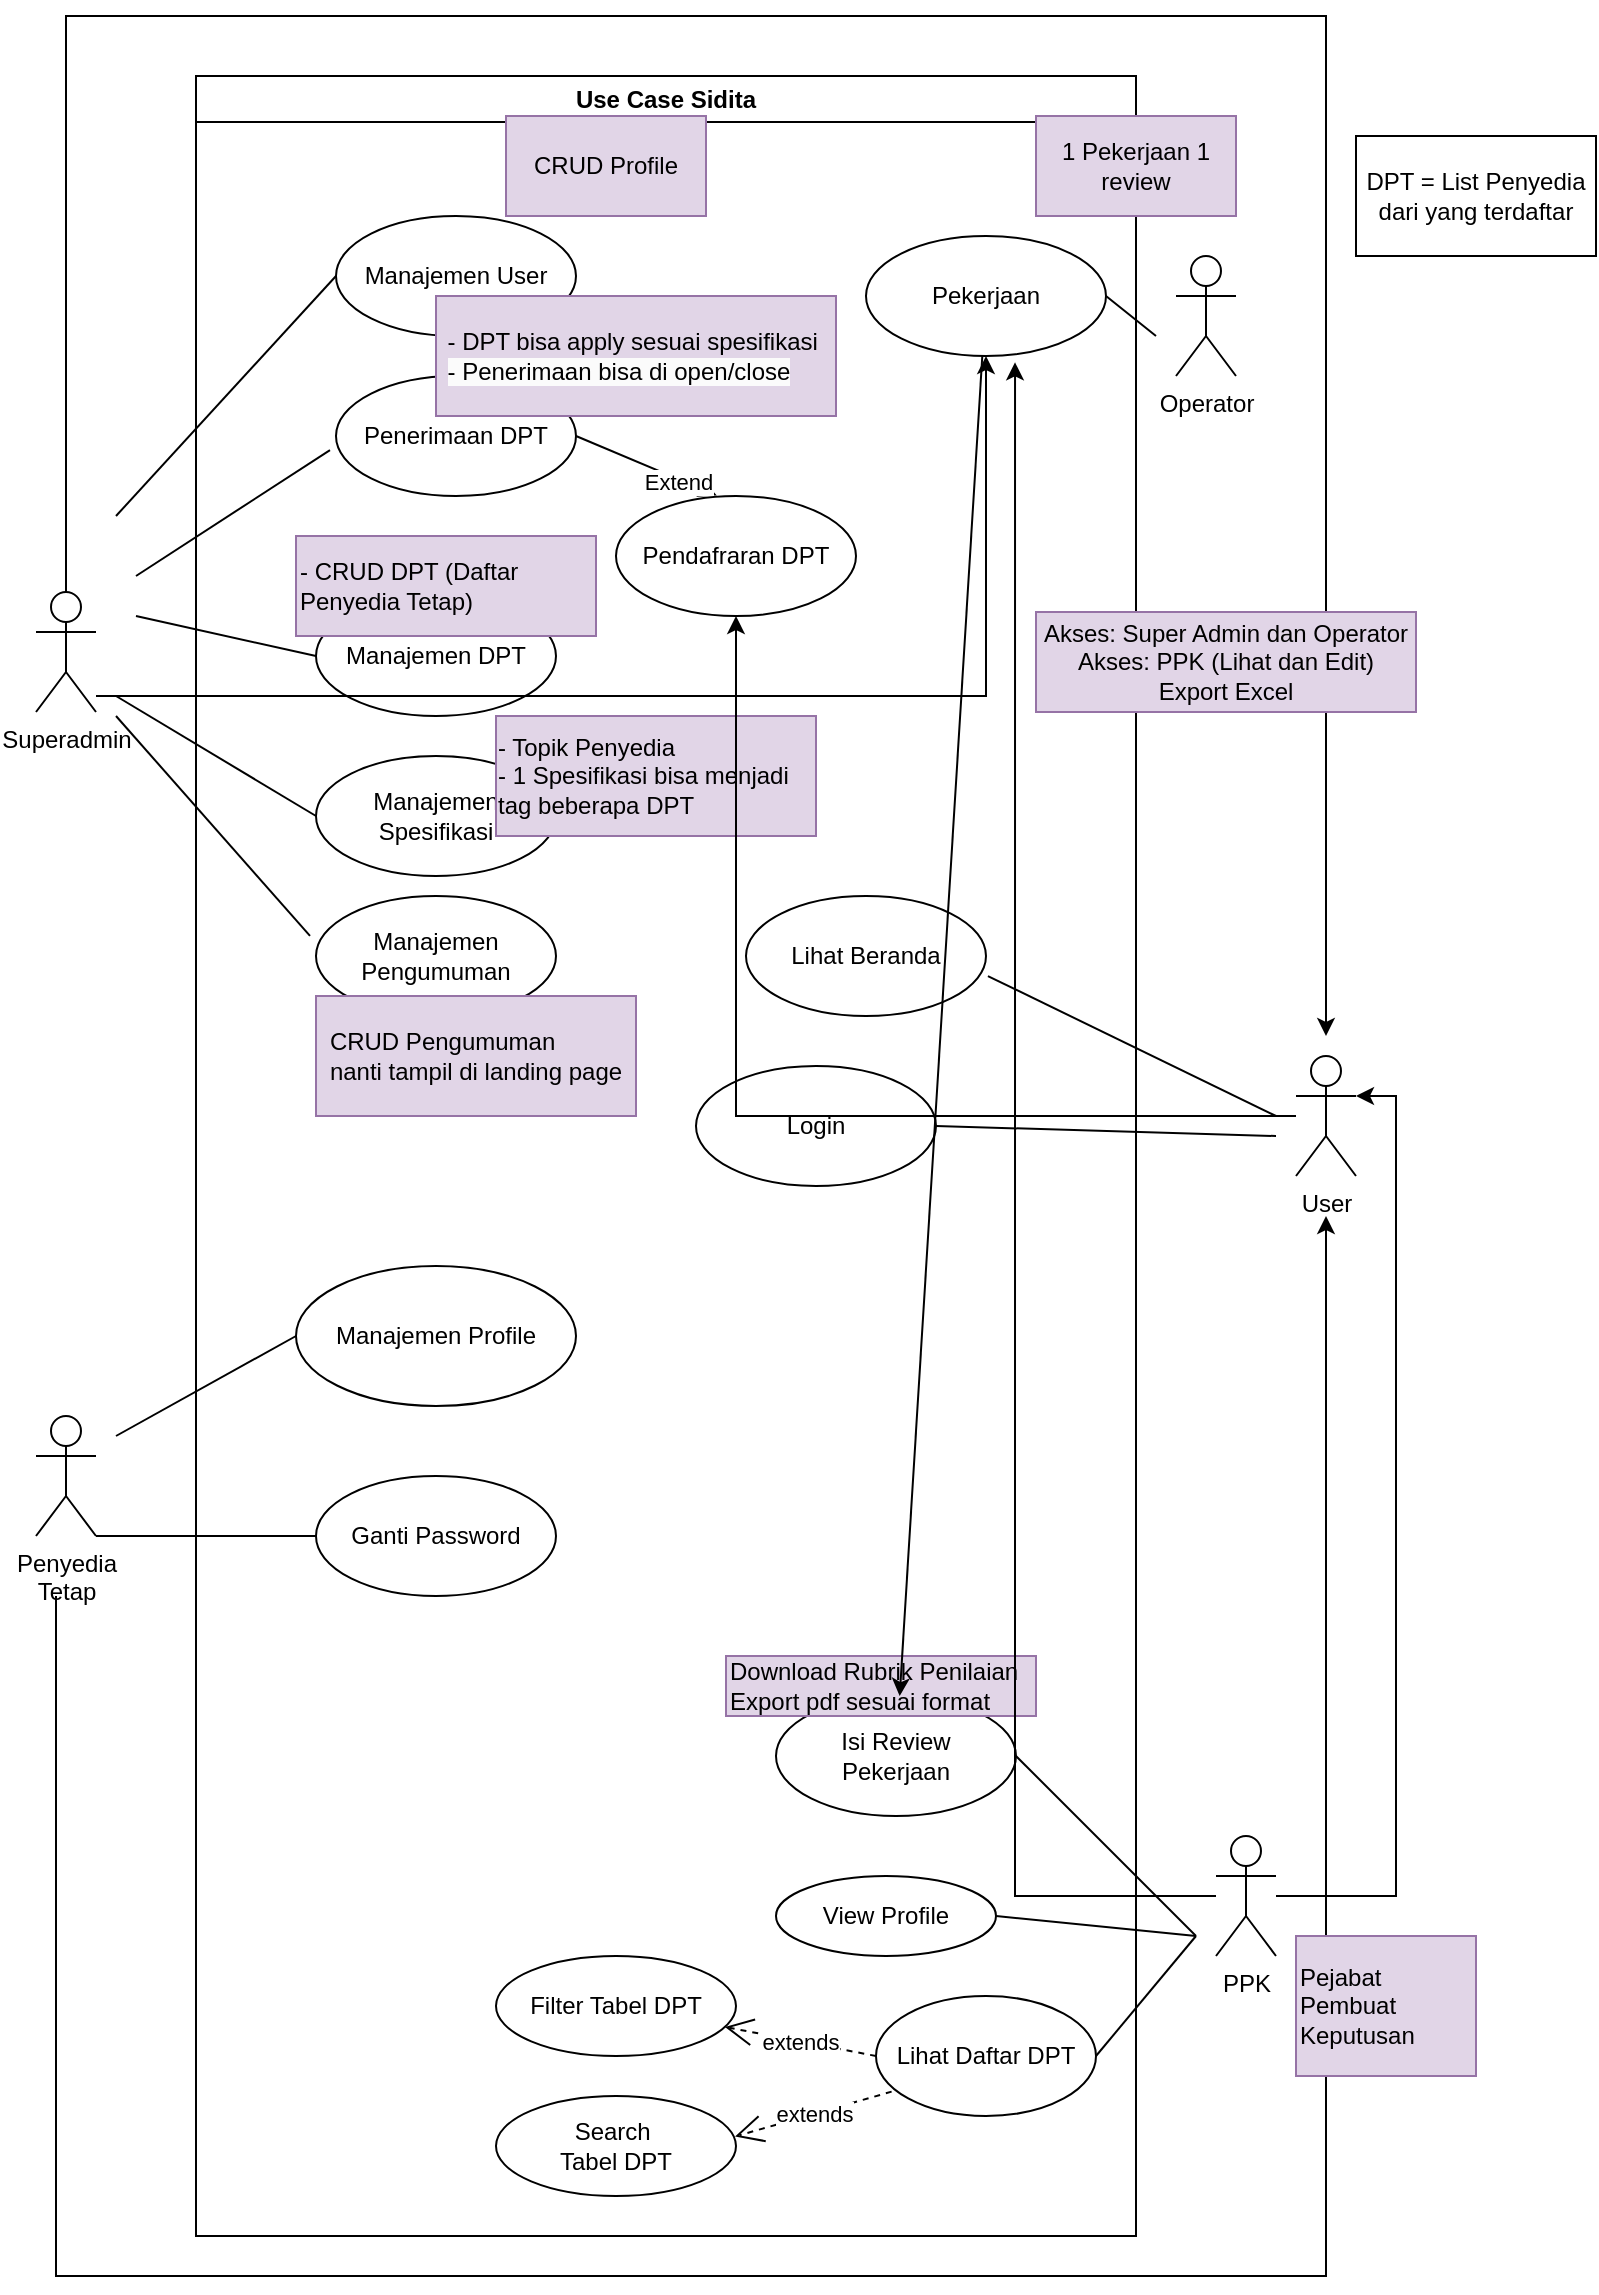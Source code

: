 <mxfile version="24.7.5" pages="5">
  <diagram name="UC" id="n4_rWDBr-BANmF3BK3K_">
    <mxGraphModel dx="756" dy="1510" grid="1" gridSize="10" guides="1" tooltips="1" connect="1" arrows="1" fold="1" page="1" pageScale="1" pageWidth="850" pageHeight="1100" math="0" shadow="0">
      <root>
        <mxCell id="0" />
        <mxCell id="1" parent="0" />
        <mxCell id="fwSMn7oImi-PyD_-Guet-1" value="Use Case&amp;nbsp;&lt;span style=&quot;background-color: initial;&quot;&gt;Sidita&lt;/span&gt;" style="swimlane;whiteSpace=wrap;html=1;" parent="1" vertex="1">
          <mxGeometry x="150" y="-20" width="470" height="1080" as="geometry" />
        </mxCell>
        <mxCell id="fwSMn7oImi-PyD_-Guet-9" value="Manajemen User" style="ellipse;whiteSpace=wrap;html=1;" parent="fwSMn7oImi-PyD_-Guet-1" vertex="1">
          <mxGeometry x="70" y="70" width="120" height="60" as="geometry" />
        </mxCell>
        <mxCell id="fwSMn7oImi-PyD_-Guet-10" value="Manajemen DPT" style="ellipse;whiteSpace=wrap;html=1;" parent="fwSMn7oImi-PyD_-Guet-1" vertex="1">
          <mxGeometry x="60" y="260" width="120" height="60" as="geometry" />
        </mxCell>
        <mxCell id="fwSMn7oImi-PyD_-Guet-11" value="Manajemen Spesifikasi" style="ellipse;whiteSpace=wrap;html=1;" parent="fwSMn7oImi-PyD_-Guet-1" vertex="1">
          <mxGeometry x="60" y="340" width="120" height="60" as="geometry" />
        </mxCell>
        <mxCell id="fwSMn7oImi-PyD_-Guet-12" value="Manajemen Pengumuman" style="ellipse;whiteSpace=wrap;html=1;" parent="fwSMn7oImi-PyD_-Guet-1" vertex="1">
          <mxGeometry x="60" y="410" width="120" height="60" as="geometry" />
        </mxCell>
        <mxCell id="fwSMn7oImi-PyD_-Guet-13" value="Penerimaan DPT" style="ellipse;whiteSpace=wrap;html=1;" parent="fwSMn7oImi-PyD_-Guet-1" vertex="1">
          <mxGeometry x="70" y="150" width="120" height="60" as="geometry" />
        </mxCell>
        <mxCell id="fwSMn7oImi-PyD_-Guet-15" value="" style="endArrow=none;html=1;rounded=0;entryX=0;entryY=0.5;entryDx=0;entryDy=0;" parent="fwSMn7oImi-PyD_-Guet-1" edge="1" target="fwSMn7oImi-PyD_-Guet-9">
          <mxGeometry width="50" height="50" relative="1" as="geometry">
            <mxPoint x="-40" y="220" as="sourcePoint" />
            <mxPoint x="70" y="90" as="targetPoint" />
          </mxGeometry>
        </mxCell>
        <mxCell id="fwSMn7oImi-PyD_-Guet-19" value="Lihat Beranda" style="ellipse;whiteSpace=wrap;html=1;" parent="fwSMn7oImi-PyD_-Guet-1" vertex="1">
          <mxGeometry x="275" y="410" width="120" height="60" as="geometry" />
        </mxCell>
        <mxCell id="fwSMn7oImi-PyD_-Guet-20" value="Login" style="ellipse;whiteSpace=wrap;html=1;" parent="fwSMn7oImi-PyD_-Guet-1" vertex="1">
          <mxGeometry x="250" y="495" width="120" height="60" as="geometry" />
        </mxCell>
        <mxCell id="fwSMn7oImi-PyD_-Guet-22" value="Ganti Password" style="ellipse;whiteSpace=wrap;html=1;" parent="fwSMn7oImi-PyD_-Guet-1" vertex="1">
          <mxGeometry x="60" y="700" width="120" height="60" as="geometry" />
        </mxCell>
        <mxCell id="fwSMn7oImi-PyD_-Guet-23" value="" style="endArrow=none;html=1;rounded=0;exitX=1.008;exitY=0.667;exitDx=0;exitDy=0;exitPerimeter=0;" parent="fwSMn7oImi-PyD_-Guet-1" source="fwSMn7oImi-PyD_-Guet-19" edge="1">
          <mxGeometry width="50" height="50" relative="1" as="geometry">
            <mxPoint x="390" y="380" as="sourcePoint" />
            <mxPoint x="540" y="520" as="targetPoint" />
          </mxGeometry>
        </mxCell>
        <mxCell id="fwSMn7oImi-PyD_-Guet-27" value="Manajemen Profile" style="ellipse;whiteSpace=wrap;html=1;" parent="fwSMn7oImi-PyD_-Guet-1" vertex="1">
          <mxGeometry x="50" y="595" width="140" height="70" as="geometry" />
        </mxCell>
        <mxCell id="fwSMn7oImi-PyD_-Guet-31" value="Lihat Daftar DPT" style="ellipse;whiteSpace=wrap;html=1;" parent="fwSMn7oImi-PyD_-Guet-1" vertex="1">
          <mxGeometry x="340" y="960" width="110" height="60" as="geometry" />
        </mxCell>
        <mxCell id="eaosKZt99xUcKmeipWFX-1" value="CRUD Profile" style="rounded=0;whiteSpace=wrap;html=1;fillColor=#e1d5e7;strokeColor=#9673a6;" parent="fwSMn7oImi-PyD_-Guet-1" vertex="1">
          <mxGeometry x="155" y="20" width="100" height="50" as="geometry" />
        </mxCell>
        <mxCell id="eaosKZt99xUcKmeipWFX-2" value="- CRUD DPT (Daftar Penyedia Tetap)" style="rounded=0;whiteSpace=wrap;html=1;fillColor=#e1d5e7;strokeColor=#9673a6;align=left;" parent="fwSMn7oImi-PyD_-Guet-1" vertex="1">
          <mxGeometry x="50" y="230" width="150" height="50" as="geometry" />
        </mxCell>
        <mxCell id="eaosKZt99xUcKmeipWFX-3" value="&lt;div style=&quot;text-align: left;&quot;&gt;- DPT bisa apply sesuai spesifikasi&amp;nbsp;&lt;/div&gt;&lt;div style=&quot;text-align: left;&quot;&gt;&lt;span style=&quot;color: rgb(0, 0, 0); font-family: Helvetica; font-size: 12px; font-style: normal; font-variant-ligatures: normal; font-variant-caps: normal; font-weight: 400; letter-spacing: normal; orphans: 2; text-indent: 0px; text-transform: none; widows: 2; word-spacing: 0px; -webkit-text-stroke-width: 0px; white-space: normal; background-color: rgb(251, 251, 251); text-decoration-thickness: initial; text-decoration-style: initial; text-decoration-color: initial; float: none; display: inline !important;&quot;&gt;- Penerimaan bisa di open/close&lt;/span&gt;&lt;/div&gt;" style="rounded=0;whiteSpace=wrap;html=1;fillColor=#e1d5e7;strokeColor=#9673a6;" parent="fwSMn7oImi-PyD_-Guet-1" vertex="1">
          <mxGeometry x="120" y="110" width="200" height="60" as="geometry" />
        </mxCell>
        <mxCell id="eaosKZt99xUcKmeipWFX-4" value="&lt;div style=&quot;text-align: left;&quot;&gt;&lt;span style=&quot;background-color: initial;&quot;&gt;- Topik Penyedia&lt;/span&gt;&lt;/div&gt;&lt;div style=&quot;text-align: left;&quot;&gt;&lt;span style=&quot;&quot;&gt;- 1 Spesifikasi bisa menjadi tag beberapa DPT&lt;/span&gt;&lt;br&gt;&lt;/div&gt;" style="rounded=0;whiteSpace=wrap;html=1;fillColor=#e1d5e7;strokeColor=#9673a6;" parent="fwSMn7oImi-PyD_-Guet-1" vertex="1">
          <mxGeometry x="150" y="320" width="160" height="60" as="geometry" />
        </mxCell>
        <mxCell id="MViUQJG8VekjKfO9F0X5-1" value="&lt;div style=&quot;text-align: left;&quot;&gt;CRUD Pengumuman&lt;/div&gt;&lt;div style=&quot;text-align: left;&quot;&gt;nanti tampil di landing page&lt;/div&gt;" style="rounded=0;whiteSpace=wrap;html=1;fillColor=#e1d5e7;strokeColor=#9673a6;" parent="fwSMn7oImi-PyD_-Guet-1" vertex="1">
          <mxGeometry x="60" y="460" width="160" height="60" as="geometry" />
        </mxCell>
        <mxCell id="MViUQJG8VekjKfO9F0X5-3" value="&lt;div&gt;Pekerjaan&lt;/div&gt;" style="ellipse;whiteSpace=wrap;html=1;" parent="fwSMn7oImi-PyD_-Guet-1" vertex="1">
          <mxGeometry x="335" y="80" width="120" height="60" as="geometry" />
        </mxCell>
        <mxCell id="MViUQJG8VekjKfO9F0X5-6" value="Filter Tabel DPT" style="ellipse;whiteSpace=wrap;html=1;" parent="fwSMn7oImi-PyD_-Guet-1" vertex="1">
          <mxGeometry x="150" y="940" width="120" height="50" as="geometry" />
        </mxCell>
        <mxCell id="MViUQJG8VekjKfO9F0X5-8" value="Search&amp;nbsp;&lt;div&gt;Tabel DPT&lt;/div&gt;" style="ellipse;whiteSpace=wrap;html=1;" parent="fwSMn7oImi-PyD_-Guet-1" vertex="1">
          <mxGeometry x="150" y="1010" width="120" height="50" as="geometry" />
        </mxCell>
        <mxCell id="MViUQJG8VekjKfO9F0X5-10" value="extends" style="endArrow=open;endSize=12;dashed=1;html=1;rounded=0;exitX=0.071;exitY=0.797;exitDx=0;exitDy=0;entryX=0.996;entryY=0.405;entryDx=0;entryDy=0;exitPerimeter=0;entryPerimeter=0;" parent="fwSMn7oImi-PyD_-Guet-1" source="fwSMn7oImi-PyD_-Guet-31" target="MViUQJG8VekjKfO9F0X5-8" edge="1">
          <mxGeometry width="160" relative="1" as="geometry">
            <mxPoint x="405" y="910" as="sourcePoint" />
            <mxPoint x="350" y="880" as="targetPoint" />
          </mxGeometry>
        </mxCell>
        <mxCell id="MViUQJG8VekjKfO9F0X5-11" value="View Profile" style="ellipse;whiteSpace=wrap;html=1;" parent="fwSMn7oImi-PyD_-Guet-1" vertex="1">
          <mxGeometry x="290" y="900" width="110" height="40" as="geometry" />
        </mxCell>
        <mxCell id="MViUQJG8VekjKfO9F0X5-9" value="extends" style="endArrow=open;endSize=12;dashed=1;html=1;rounded=0;exitX=0;exitY=0.5;exitDx=0;exitDy=0;" parent="fwSMn7oImi-PyD_-Guet-1" source="fwSMn7oImi-PyD_-Guet-31" target="MViUQJG8VekjKfO9F0X5-6" edge="1">
          <mxGeometry width="160" relative="1" as="geometry">
            <mxPoint x="180" y="870" as="sourcePoint" />
            <mxPoint x="340" y="870" as="targetPoint" />
          </mxGeometry>
        </mxCell>
        <mxCell id="OplAY4tTPYRDMn4Nbbdc-1" value="Isi Review&lt;div&gt;Pekerjaan&lt;/div&gt;" style="ellipse;whiteSpace=wrap;html=1;" vertex="1" parent="fwSMn7oImi-PyD_-Guet-1">
          <mxGeometry x="290" y="810" width="120" height="60" as="geometry" />
        </mxCell>
        <mxCell id="OplAY4tTPYRDMn4Nbbdc-5" value="Pendafraran DPT" style="ellipse;whiteSpace=wrap;html=1;" vertex="1" parent="fwSMn7oImi-PyD_-Guet-1">
          <mxGeometry x="210" y="210" width="120" height="60" as="geometry" />
        </mxCell>
        <mxCell id="OplAY4tTPYRDMn4Nbbdc-6" value="" style="endArrow=classic;html=1;rounded=0;exitX=1;exitY=0.5;exitDx=0;exitDy=0;entryX=0.42;entryY=-0.005;entryDx=0;entryDy=0;entryPerimeter=0;" edge="1" parent="fwSMn7oImi-PyD_-Guet-1" source="fwSMn7oImi-PyD_-Guet-13" target="OplAY4tTPYRDMn4Nbbdc-5">
          <mxGeometry width="50" height="50" relative="1" as="geometry">
            <mxPoint x="210" y="220" as="sourcePoint" />
            <mxPoint x="260" y="170" as="targetPoint" />
          </mxGeometry>
        </mxCell>
        <mxCell id="OplAY4tTPYRDMn4Nbbdc-7" value="Extend" style="edgeLabel;html=1;align=center;verticalAlign=middle;resizable=0;points=[];" vertex="1" connectable="0" parent="OplAY4tTPYRDMn4Nbbdc-6">
          <mxGeometry x="0.471" y="-1" relative="1" as="geometry">
            <mxPoint as="offset" />
          </mxGeometry>
        </mxCell>
        <mxCell id="G1sauhzzE5es4z24qJR2-7" value="Download Rubrik Penilaian&lt;div&gt;Export pdf sesuai format&lt;/div&gt;" style="rounded=0;whiteSpace=wrap;html=1;fillColor=#e1d5e7;strokeColor=#9673a6;align=left;" vertex="1" parent="fwSMn7oImi-PyD_-Guet-1">
          <mxGeometry x="265" y="790" width="155" height="30" as="geometry" />
        </mxCell>
        <mxCell id="FtfqCp64AOf1NCQgod7M-3" value="" style="endArrow=classic;html=1;rounded=0;" edge="1" parent="fwSMn7oImi-PyD_-Guet-1" source="MViUQJG8VekjKfO9F0X5-3" target="OplAY4tTPYRDMn4Nbbdc-1">
          <mxGeometry width="50" height="50" relative="1" as="geometry">
            <mxPoint x="370" y="190" as="sourcePoint" />
            <mxPoint x="320" y="280" as="targetPoint" />
          </mxGeometry>
        </mxCell>
        <mxCell id="FtfqCp64AOf1NCQgod7M-1" style="edgeStyle=orthogonalEdgeStyle;rounded=0;orthogonalLoop=1;jettySize=auto;html=1;" edge="1" parent="1" source="fwSMn7oImi-PyD_-Guet-2" target="OplAY4tTPYRDMn4Nbbdc-5">
          <mxGeometry relative="1" as="geometry" />
        </mxCell>
        <mxCell id="fwSMn7oImi-PyD_-Guet-2" value="User" style="shape=umlActor;verticalLabelPosition=bottom;verticalAlign=top;html=1;outlineConnect=0;" parent="1" vertex="1">
          <mxGeometry x="700" y="470" width="30" height="60" as="geometry" />
        </mxCell>
        <mxCell id="G1sauhzzE5es4z24qJR2-4" style="edgeStyle=orthogonalEdgeStyle;rounded=0;orthogonalLoop=1;jettySize=auto;html=1;" edge="1" parent="1" source="fwSMn7oImi-PyD_-Guet-3" target="MViUQJG8VekjKfO9F0X5-3">
          <mxGeometry relative="1" as="geometry">
            <Array as="points">
              <mxPoint x="390" y="290" />
              <mxPoint x="390" y="290" />
            </Array>
          </mxGeometry>
        </mxCell>
        <mxCell id="fwSMn7oImi-PyD_-Guet-3" value="Superadmin" style="shape=umlActor;verticalLabelPosition=bottom;verticalAlign=top;html=1;outlineConnect=0;" parent="1" vertex="1">
          <mxGeometry x="70" y="238" width="30" height="60" as="geometry" />
        </mxCell>
        <mxCell id="fwSMn7oImi-PyD_-Guet-40" style="edgeStyle=orthogonalEdgeStyle;rounded=0;orthogonalLoop=1;jettySize=auto;html=1;" parent="1" edge="1">
          <mxGeometry relative="1" as="geometry">
            <mxPoint x="80" y="740" as="sourcePoint" />
            <mxPoint x="715" y="550" as="targetPoint" />
            <Array as="points">
              <mxPoint x="80" y="1080" />
              <mxPoint x="715" y="1080" />
            </Array>
          </mxGeometry>
        </mxCell>
        <mxCell id="fwSMn7oImi-PyD_-Guet-4" value="Penyedia&lt;div&gt;Tetap&lt;/div&gt;" style="shape=umlActor;verticalLabelPosition=bottom;verticalAlign=top;html=1;outlineConnect=0;" parent="1" vertex="1">
          <mxGeometry x="70" y="650" width="30" height="60" as="geometry" />
        </mxCell>
        <mxCell id="fwSMn7oImi-PyD_-Guet-7" style="edgeStyle=orthogonalEdgeStyle;rounded=0;orthogonalLoop=1;jettySize=auto;html=1;" parent="1" source="fwSMn7oImi-PyD_-Guet-3" edge="1">
          <mxGeometry relative="1" as="geometry">
            <mxPoint x="715" y="460" as="targetPoint" />
            <Array as="points">
              <mxPoint x="85" y="-50" />
              <mxPoint x="715" y="-50" />
            </Array>
          </mxGeometry>
        </mxCell>
        <mxCell id="fwSMn7oImi-PyD_-Guet-16" value="" style="endArrow=none;html=1;rounded=0;entryX=0;entryY=0.5;entryDx=0;entryDy=0;" parent="1" target="fwSMn7oImi-PyD_-Guet-10" edge="1">
          <mxGeometry width="50" height="50" relative="1" as="geometry">
            <mxPoint x="120" y="250" as="sourcePoint" />
            <mxPoint x="230" y="120" as="targetPoint" />
          </mxGeometry>
        </mxCell>
        <mxCell id="fwSMn7oImi-PyD_-Guet-17" value="" style="endArrow=none;html=1;rounded=0;entryX=0;entryY=0.5;entryDx=0;entryDy=0;" parent="1" target="fwSMn7oImi-PyD_-Guet-11" edge="1">
          <mxGeometry width="50" height="50" relative="1" as="geometry">
            <mxPoint x="110" y="290" as="sourcePoint" />
            <mxPoint x="240" y="130" as="targetPoint" />
          </mxGeometry>
        </mxCell>
        <mxCell id="fwSMn7oImi-PyD_-Guet-18" value="" style="endArrow=none;html=1;rounded=0;entryX=-0.025;entryY=0.333;entryDx=0;entryDy=0;entryPerimeter=0;" parent="1" target="fwSMn7oImi-PyD_-Guet-12" edge="1">
          <mxGeometry width="50" height="50" relative="1" as="geometry">
            <mxPoint x="110" y="300" as="sourcePoint" />
            <mxPoint x="250" y="140" as="targetPoint" />
          </mxGeometry>
        </mxCell>
        <mxCell id="fwSMn7oImi-PyD_-Guet-24" value="" style="endArrow=none;html=1;rounded=0;exitX=1;exitY=0.5;exitDx=0;exitDy=0;" parent="1" source="fwSMn7oImi-PyD_-Guet-20" edge="1">
          <mxGeometry width="50" height="50" relative="1" as="geometry">
            <mxPoint x="550" y="410" as="sourcePoint" />
            <mxPoint x="690" y="510" as="targetPoint" />
          </mxGeometry>
        </mxCell>
        <mxCell id="fwSMn7oImi-PyD_-Guet-30" value="PPK" style="shape=umlActor;verticalLabelPosition=bottom;verticalAlign=top;html=1;outlineConnect=0;" parent="1" vertex="1">
          <mxGeometry x="660" y="860" width="30" height="60" as="geometry" />
        </mxCell>
        <mxCell id="fwSMn7oImi-PyD_-Guet-33" value="" style="endArrow=none;html=1;rounded=0;entryX=0;entryY=0.5;entryDx=0;entryDy=0;" parent="1" target="fwSMn7oImi-PyD_-Guet-27" edge="1">
          <mxGeometry width="50" height="50" relative="1" as="geometry">
            <mxPoint x="110" y="660" as="sourcePoint" />
            <mxPoint x="700" y="510" as="targetPoint" />
          </mxGeometry>
        </mxCell>
        <mxCell id="fwSMn7oImi-PyD_-Guet-36" value="" style="endArrow=none;html=1;rounded=0;entryX=1;entryY=0.5;entryDx=0;entryDy=0;" parent="1" target="fwSMn7oImi-PyD_-Guet-31" edge="1">
          <mxGeometry width="50" height="50" relative="1" as="geometry">
            <mxPoint x="650" y="910" as="sourcePoint" />
            <mxPoint x="210" y="840" as="targetPoint" />
          </mxGeometry>
        </mxCell>
        <mxCell id="fwSMn7oImi-PyD_-Guet-39" style="edgeStyle=orthogonalEdgeStyle;rounded=0;orthogonalLoop=1;jettySize=auto;html=1;entryX=1;entryY=0.333;entryDx=0;entryDy=0;entryPerimeter=0;" parent="1" source="fwSMn7oImi-PyD_-Guet-30" target="fwSMn7oImi-PyD_-Guet-2" edge="1">
          <mxGeometry relative="1" as="geometry" />
        </mxCell>
        <mxCell id="eaosKZt99xUcKmeipWFX-5" value="" style="endArrow=none;html=1;rounded=0;entryX=-0.025;entryY=0.617;entryDx=0;entryDy=0;entryPerimeter=0;" parent="1" target="fwSMn7oImi-PyD_-Guet-13" edge="1">
          <mxGeometry width="50" height="50" relative="1" as="geometry">
            <mxPoint x="120" y="230" as="sourcePoint" />
            <mxPoint x="230" y="80" as="targetPoint" />
          </mxGeometry>
        </mxCell>
        <mxCell id="eaosKZt99xUcKmeipWFX-6" value="DPT = List Penyedia dari yang terdaftar" style="rounded=0;whiteSpace=wrap;html=1;" parent="1" vertex="1">
          <mxGeometry x="730" y="10" width="120" height="60" as="geometry" />
        </mxCell>
        <mxCell id="eaosKZt99xUcKmeipWFX-12" value="Pejabat Pembuat Keputusan" style="rounded=0;whiteSpace=wrap;html=1;fillColor=#e1d5e7;strokeColor=#9673a6;align=left;" parent="1" vertex="1">
          <mxGeometry x="700" y="910" width="90" height="70" as="geometry" />
        </mxCell>
        <mxCell id="MViUQJG8VekjKfO9F0X5-2" value="Operator" style="shape=umlActor;verticalLabelPosition=bottom;verticalAlign=top;html=1;outlineConnect=0;" parent="1" vertex="1">
          <mxGeometry x="640" y="70" width="30" height="60" as="geometry" />
        </mxCell>
        <mxCell id="MViUQJG8VekjKfO9F0X5-5" value="1 Pekerjaan 1 review" style="rounded=0;whiteSpace=wrap;html=1;fillColor=#e1d5e7;strokeColor=#9673a6;" parent="1" vertex="1">
          <mxGeometry x="570" width="100" height="50" as="geometry" />
        </mxCell>
        <mxCell id="MViUQJG8VekjKfO9F0X5-12" value="" style="endArrow=none;html=1;rounded=0;entryX=1;entryY=0.5;entryDx=0;entryDy=0;" parent="1" target="MViUQJG8VekjKfO9F0X5-11" edge="1">
          <mxGeometry width="50" height="50" relative="1" as="geometry">
            <mxPoint x="650" y="910" as="sourcePoint" />
            <mxPoint x="610" y="980" as="targetPoint" />
          </mxGeometry>
        </mxCell>
        <mxCell id="MViUQJG8VekjKfO9F0X5-14" value="" style="endArrow=none;html=1;rounded=0;exitX=1;exitY=0.5;exitDx=0;exitDy=0;" parent="1" source="MViUQJG8VekjKfO9F0X5-3" edge="1">
          <mxGeometry width="50" height="50" relative="1" as="geometry">
            <mxPoint x="590" y="195" as="sourcePoint" />
            <mxPoint x="630" y="110" as="targetPoint" />
          </mxGeometry>
        </mxCell>
        <mxCell id="OplAY4tTPYRDMn4Nbbdc-3" value="" style="endArrow=none;html=1;rounded=0;entryX=1;entryY=0.5;entryDx=0;entryDy=0;" edge="1" parent="1" target="OplAY4tTPYRDMn4Nbbdc-1">
          <mxGeometry width="50" height="50" relative="1" as="geometry">
            <mxPoint x="650" y="910" as="sourcePoint" />
            <mxPoint x="430" y="790" as="targetPoint" />
          </mxGeometry>
        </mxCell>
        <mxCell id="G1sauhzzE5es4z24qJR2-2" value="Akses: Super Admin dan Operator&lt;br&gt;Akses: PPK (Lihat dan Edit)&lt;br&gt;Export Excel" style="rounded=0;whiteSpace=wrap;html=1;fillColor=#e1d5e7;strokeColor=#9673a6;" vertex="1" parent="1">
          <mxGeometry x="570" y="248" width="190" height="50" as="geometry" />
        </mxCell>
        <mxCell id="G1sauhzzE5es4z24qJR2-6" style="edgeStyle=orthogonalEdgeStyle;rounded=0;orthogonalLoop=1;jettySize=auto;html=1;entryX=0.621;entryY=1.053;entryDx=0;entryDy=0;entryPerimeter=0;" edge="1" parent="1" source="fwSMn7oImi-PyD_-Guet-30" target="MViUQJG8VekjKfO9F0X5-3">
          <mxGeometry relative="1" as="geometry" />
        </mxCell>
        <mxCell id="FtfqCp64AOf1NCQgod7M-2" value="" style="endArrow=none;html=1;rounded=0;entryX=0;entryY=0.5;entryDx=0;entryDy=0;exitX=1;exitY=1;exitDx=0;exitDy=0;exitPerimeter=0;" edge="1" parent="1" source="fwSMn7oImi-PyD_-Guet-4" target="fwSMn7oImi-PyD_-Guet-22">
          <mxGeometry width="50" height="50" relative="1" as="geometry">
            <mxPoint x="90" y="720" as="sourcePoint" />
            <mxPoint x="140" y="670" as="targetPoint" />
          </mxGeometry>
        </mxCell>
      </root>
    </mxGraphModel>
  </diagram>
  <diagram id="Q6UjVkji3Te8jQX5_zQ-" name="Flow">
    <mxGraphModel dx="1444" dy="782" grid="1" gridSize="10" guides="1" tooltips="1" connect="1" arrows="1" fold="1" page="1" pageScale="1" pageWidth="850" pageHeight="1100" math="0" shadow="0">
      <root>
        <mxCell id="0" />
        <mxCell id="1" parent="0" />
        <mxCell id="e7emHbPWKAxp-LcXH58k-7" style="edgeStyle=orthogonalEdgeStyle;rounded=0;orthogonalLoop=1;jettySize=auto;html=1;" parent="1" source="bCcD4O1l5owMseOJ6N1a-1" target="E0jHwzpHyXb4rquiknZi-1" edge="1">
          <mxGeometry relative="1" as="geometry" />
        </mxCell>
        <mxCell id="bCcD4O1l5owMseOJ6N1a-1" value="Start" style="ellipse;whiteSpace=wrap;html=1;" parent="1" vertex="1">
          <mxGeometry x="320" y="70" width="100" height="50" as="geometry" />
        </mxCell>
        <mxCell id="e7emHbPWKAxp-LcXH58k-8" style="edgeStyle=orthogonalEdgeStyle;rounded=0;orthogonalLoop=1;jettySize=auto;html=1;" parent="1" source="E0jHwzpHyXb4rquiknZi-1" target="E0jHwzpHyXb4rquiknZi-2" edge="1">
          <mxGeometry relative="1" as="geometry" />
        </mxCell>
        <mxCell id="E0jHwzpHyXb4rquiknZi-1" value="Admin membuat event&lt;div&gt;pendaftaran DPT&lt;/div&gt;" style="shape=parallelogram;perimeter=parallelogramPerimeter;whiteSpace=wrap;html=1;fixedSize=1;" parent="1" vertex="1">
          <mxGeometry x="280" y="160" width="180" height="80" as="geometry" />
        </mxCell>
        <mxCell id="e7emHbPWKAxp-LcXH58k-9" style="edgeStyle=orthogonalEdgeStyle;rounded=0;orthogonalLoop=1;jettySize=auto;html=1;" parent="1" source="E0jHwzpHyXb4rquiknZi-2" target="E0jHwzpHyXb4rquiknZi-3" edge="1">
          <mxGeometry relative="1" as="geometry" />
        </mxCell>
        <mxCell id="E0jHwzpHyXb4rquiknZi-2" value="Penyedia dengan&amp;nbsp;&lt;div&gt;spek sesuai mendaftar&lt;/div&gt;" style="shape=parallelogram;perimeter=parallelogramPerimeter;whiteSpace=wrap;html=1;fixedSize=1;" parent="1" vertex="1">
          <mxGeometry x="280" y="300" width="180" height="80" as="geometry" />
        </mxCell>
        <mxCell id="E0jHwzpHyXb4rquiknZi-3" value="Penyedia Mengisi&amp;nbsp;&lt;div&gt;Form&lt;/div&gt;" style="shape=parallelogram;perimeter=parallelogramPerimeter;whiteSpace=wrap;html=1;fixedSize=1;" parent="1" vertex="1">
          <mxGeometry x="280" y="430" width="180" height="80" as="geometry" />
        </mxCell>
        <mxCell id="e7emHbPWKAxp-LcXH58k-13" style="edgeStyle=orthogonalEdgeStyle;rounded=0;orthogonalLoop=1;jettySize=auto;html=1;" parent="1" source="E0jHwzpHyXb4rquiknZi-5" target="E0jHwzpHyXb4rquiknZi-6" edge="1">
          <mxGeometry relative="1" as="geometry" />
        </mxCell>
        <mxCell id="E0jHwzpHyXb4rquiknZi-5" value="Admin melakukan&amp;nbsp;&lt;div&gt;penilaian&lt;/div&gt;" style="shape=parallelogram;perimeter=parallelogramPerimeter;whiteSpace=wrap;html=1;fixedSize=1;" parent="1" vertex="1">
          <mxGeometry x="270" y="580" width="180" height="80" as="geometry" />
        </mxCell>
        <mxCell id="2fOhCHs3kOF2EX4cd9Fn-21" style="edgeStyle=orthogonalEdgeStyle;rounded=0;orthogonalLoop=1;jettySize=auto;html=1;entryX=0;entryY=0.5;entryDx=0;entryDy=0;" parent="1" source="E0jHwzpHyXb4rquiknZi-6" target="E0jHwzpHyXb4rquiknZi-9" edge="1">
          <mxGeometry relative="1" as="geometry">
            <Array as="points">
              <mxPoint x="100" y="730" />
              <mxPoint x="100" y="1190" />
            </Array>
          </mxGeometry>
        </mxCell>
        <mxCell id="E0jHwzpHyXb4rquiknZi-6" value="" style="rhombus;whiteSpace=wrap;html=1;" parent="1" vertex="1">
          <mxGeometry x="320" y="690" width="80" height="80" as="geometry" />
        </mxCell>
        <mxCell id="E0jHwzpHyXb4rquiknZi-7" value="Sesuai" style="text;html=1;align=center;verticalAlign=middle;whiteSpace=wrap;rounded=0;" parent="1" vertex="1">
          <mxGeometry x="360" y="810" width="60" height="30" as="geometry" />
        </mxCell>
        <mxCell id="2fOhCHs3kOF2EX4cd9Fn-22" style="edgeStyle=orthogonalEdgeStyle;rounded=0;orthogonalLoop=1;jettySize=auto;html=1;entryX=0.5;entryY=0;entryDx=0;entryDy=0;" parent="1" source="E0jHwzpHyXb4rquiknZi-8" target="E0jHwzpHyXb4rquiknZi-9" edge="1">
          <mxGeometry relative="1" as="geometry" />
        </mxCell>
        <mxCell id="E0jHwzpHyXb4rquiknZi-8" value="Masuk ke Daftar DPT" style="shape=parallelogram;perimeter=parallelogramPerimeter;whiteSpace=wrap;html=1;fixedSize=1;" parent="1" vertex="1">
          <mxGeometry x="260" y="910" width="180" height="80" as="geometry" />
        </mxCell>
        <mxCell id="E0jHwzpHyXb4rquiknZi-9" value="Selesai" style="ellipse;whiteSpace=wrap;html=1;" parent="1" vertex="1">
          <mxGeometry x="290" y="1150" width="120" height="80" as="geometry" />
        </mxCell>
        <mxCell id="2fOhCHs3kOF2EX4cd9Fn-2" value="Create DPT Role: Admin" style="swimlane;whiteSpace=wrap;html=1;" parent="1" vertex="1">
          <mxGeometry x="760" y="40" width="290" height="1190" as="geometry" />
        </mxCell>
        <mxCell id="2fOhCHs3kOF2EX4cd9Fn-3" value="Start" style="ellipse;whiteSpace=wrap;html=1;" parent="2fOhCHs3kOF2EX4cd9Fn-2" vertex="1">
          <mxGeometry x="100" y="60" width="100" height="50" as="geometry" />
        </mxCell>
        <mxCell id="2fOhCHs3kOF2EX4cd9Fn-4" value="Tambah DPT" style="shape=parallelogram;perimeter=parallelogramPerimeter;whiteSpace=wrap;html=1;fixedSize=1;" parent="2fOhCHs3kOF2EX4cd9Fn-2" vertex="1">
          <mxGeometry x="55" y="170" width="180" height="80" as="geometry" />
        </mxCell>
        <mxCell id="2fOhCHs3kOF2EX4cd9Fn-5" value="Muncul Form" style="shape=parallelogram;perimeter=parallelogramPerimeter;whiteSpace=wrap;html=1;fixedSize=1;" parent="2fOhCHs3kOF2EX4cd9Fn-2" vertex="1">
          <mxGeometry x="55" y="310" width="180" height="80" as="geometry" />
        </mxCell>
        <mxCell id="2fOhCHs3kOF2EX4cd9Fn-6" value="Pilih Penyedia&lt;div&gt;&amp;nbsp;dan Spek&lt;/div&gt;" style="shape=parallelogram;perimeter=parallelogramPerimeter;whiteSpace=wrap;html=1;fixedSize=1;" parent="2fOhCHs3kOF2EX4cd9Fn-2" vertex="1">
          <mxGeometry x="55" y="440" width="180" height="80" as="geometry" />
        </mxCell>
        <mxCell id="2fOhCHs3kOF2EX4cd9Fn-13" value="Edit DPT Role: Admin" style="swimlane;whiteSpace=wrap;html=1;" parent="1" vertex="1">
          <mxGeometry x="1100" y="40" width="300" height="1190" as="geometry" />
        </mxCell>
        <mxCell id="2fOhCHs3kOF2EX4cd9Fn-14" value="Start" style="ellipse;whiteSpace=wrap;html=1;" parent="2fOhCHs3kOF2EX4cd9Fn-13" vertex="1">
          <mxGeometry x="100" y="60" width="100" height="50" as="geometry" />
        </mxCell>
        <mxCell id="2fOhCHs3kOF2EX4cd9Fn-15" value="Edit DPT" style="shape=parallelogram;perimeter=parallelogramPerimeter;whiteSpace=wrap;html=1;fixedSize=1;" parent="2fOhCHs3kOF2EX4cd9Fn-13" vertex="1">
          <mxGeometry x="55" y="280" width="180" height="80" as="geometry" />
        </mxCell>
        <mxCell id="2fOhCHs3kOF2EX4cd9Fn-16" value="Muncul Form" style="shape=parallelogram;perimeter=parallelogramPerimeter;whiteSpace=wrap;html=1;fixedSize=1;" parent="2fOhCHs3kOF2EX4cd9Fn-13" vertex="1">
          <mxGeometry x="55" y="440" width="180" height="80" as="geometry" />
        </mxCell>
        <mxCell id="2fOhCHs3kOF2EX4cd9Fn-17" value="Pilih Penyedia&lt;div&gt;&amp;nbsp;dan Spek&lt;/div&gt;" style="shape=parallelogram;perimeter=parallelogramPerimeter;whiteSpace=wrap;html=1;fixedSize=1;" parent="2fOhCHs3kOF2EX4cd9Fn-13" vertex="1">
          <mxGeometry x="55" y="550" width="180" height="80" as="geometry" />
        </mxCell>
        <mxCell id="2fOhCHs3kOF2EX4cd9Fn-18" value="List DPT" style="shape=parallelogram;perimeter=parallelogramPerimeter;whiteSpace=wrap;html=1;fixedSize=1;" parent="2fOhCHs3kOF2EX4cd9Fn-13" vertex="1">
          <mxGeometry x="55" y="140" width="180" height="80" as="geometry" />
        </mxCell>
        <mxCell id="2fOhCHs3kOF2EX4cd9Fn-19" value="Awal mula memunculkan tabel list DPT" style="rounded=0;whiteSpace=wrap;html=1;fillColor=#e1d5e7;strokeColor=#9673a6;align=left;" parent="1" vertex="1">
          <mxGeometry x="1350" y="150" width="120" height="60" as="geometry" />
        </mxCell>
        <mxCell id="2fOhCHs3kOF2EX4cd9Fn-20" style="edgeStyle=orthogonalEdgeStyle;rounded=0;orthogonalLoop=1;jettySize=auto;html=1;entryX=0.556;entryY=-0.05;entryDx=0;entryDy=0;entryPerimeter=0;" parent="1" source="E0jHwzpHyXb4rquiknZi-6" target="E0jHwzpHyXb4rquiknZi-8" edge="1">
          <mxGeometry relative="1" as="geometry" />
        </mxCell>
        <mxCell id="e7emHbPWKAxp-LcXH58k-12" style="edgeStyle=orthogonalEdgeStyle;rounded=0;orthogonalLoop=1;jettySize=auto;html=1;entryX=0.556;entryY=0.025;entryDx=0;entryDy=0;entryPerimeter=0;" parent="1" source="E0jHwzpHyXb4rquiknZi-3" target="E0jHwzpHyXb4rquiknZi-5" edge="1">
          <mxGeometry relative="1" as="geometry" />
        </mxCell>
        <mxCell id="e7emHbPWKAxp-LcXH58k-14" value="Tidak Sesuai" style="text;html=1;align=center;verticalAlign=middle;whiteSpace=wrap;rounded=0;" parent="1" vertex="1">
          <mxGeometry x="260" y="740" width="60" height="30" as="geometry" />
        </mxCell>
      </root>
    </mxGraphModel>
  </diagram>
  <diagram id="w-nN0ui2ubadPygEfJH-" name="Registrasi">
    <mxGraphModel dx="1134" dy="614" grid="1" gridSize="10" guides="1" tooltips="1" connect="1" arrows="1" fold="1" page="1" pageScale="1" pageWidth="827" pageHeight="1169" math="0" shadow="0">
      <root>
        <mxCell id="0" />
        <mxCell id="1" parent="0" />
        <mxCell id="6hxgeYt-v0k9KvH_Zy4t-1" value="Registrasi Penyedia" style="swimlane;whiteSpace=wrap;html=1;" vertex="1" parent="1">
          <mxGeometry x="250" y="80" width="290" height="690" as="geometry" />
        </mxCell>
        <mxCell id="6hxgeYt-v0k9KvH_Zy4t-6" value="" style="edgeStyle=orthogonalEdgeStyle;rounded=0;orthogonalLoop=1;jettySize=auto;html=1;" edge="1" parent="6hxgeYt-v0k9KvH_Zy4t-1" source="6hxgeYt-v0k9KvH_Zy4t-2" target="6hxgeYt-v0k9KvH_Zy4t-3">
          <mxGeometry relative="1" as="geometry" />
        </mxCell>
        <mxCell id="6hxgeYt-v0k9KvH_Zy4t-2" value="Start" style="ellipse;whiteSpace=wrap;html=1;" vertex="1" parent="6hxgeYt-v0k9KvH_Zy4t-1">
          <mxGeometry x="100" y="60" width="100" height="50" as="geometry" />
        </mxCell>
        <mxCell id="6hxgeYt-v0k9KvH_Zy4t-9" value="" style="edgeStyle=orthogonalEdgeStyle;rounded=0;orthogonalLoop=1;jettySize=auto;html=1;" edge="1" parent="6hxgeYt-v0k9KvH_Zy4t-1" source="6hxgeYt-v0k9KvH_Zy4t-3" target="6hxgeYt-v0k9KvH_Zy4t-7">
          <mxGeometry relative="1" as="geometry" />
        </mxCell>
        <mxCell id="6hxgeYt-v0k9KvH_Zy4t-3" value="&lt;font style=&quot;font-size: 12px;&quot;&gt;&lt;b&gt;&lt;span style=&quot;line-height: 107%;&quot;&gt;Nama&lt;br&gt;Awal Penyedia,&amp;nbsp;&lt;/span&gt;&lt;/b&gt;&lt;b&gt;&lt;span style=&quot;line-height: 107%;&quot;&gt;Nama&lt;br&gt;Penyedia,&amp;nbsp;&lt;/span&gt;&lt;/b&gt;&lt;b&gt;&lt;span style=&quot;line-height: 107%;&quot;&gt;Nama&lt;br&gt;Akhir Penyedia, Email, Password, Konfirmasi Password&lt;/span&gt;&lt;/b&gt;&lt;/font&gt;" style="shape=parallelogram;perimeter=parallelogramPerimeter;whiteSpace=wrap;html=1;fixedSize=1;" vertex="1" parent="6hxgeYt-v0k9KvH_Zy4t-1">
          <mxGeometry x="60" y="150" width="180" height="110" as="geometry" />
        </mxCell>
        <mxCell id="dAj2QxFyCkIbZhZRNUja-2" value="" style="edgeStyle=orthogonalEdgeStyle;rounded=0;orthogonalLoop=1;jettySize=auto;html=1;" edge="1" parent="6hxgeYt-v0k9KvH_Zy4t-1" source="6hxgeYt-v0k9KvH_Zy4t-5" target="dAj2QxFyCkIbZhZRNUja-1">
          <mxGeometry relative="1" as="geometry" />
        </mxCell>
        <mxCell id="6hxgeYt-v0k9KvH_Zy4t-5" value="Login Sistem" style="shape=parallelogram;perimeter=parallelogramPerimeter;whiteSpace=wrap;html=1;fixedSize=1;" vertex="1" parent="6hxgeYt-v0k9KvH_Zy4t-1">
          <mxGeometry x="60" y="460" width="180" height="80" as="geometry" />
        </mxCell>
        <mxCell id="6hxgeYt-v0k9KvH_Zy4t-8" value="" style="edgeStyle=orthogonalEdgeStyle;rounded=0;orthogonalLoop=1;jettySize=auto;html=1;" edge="1" parent="6hxgeYt-v0k9KvH_Zy4t-1" source="6hxgeYt-v0k9KvH_Zy4t-7" target="6hxgeYt-v0k9KvH_Zy4t-5">
          <mxGeometry relative="1" as="geometry" />
        </mxCell>
        <mxCell id="dAj2QxFyCkIbZhZRNUja-5" value="Yes" style="edgeLabel;html=1;align=center;verticalAlign=middle;resizable=0;points=[];" vertex="1" connectable="0" parent="6hxgeYt-v0k9KvH_Zy4t-8">
          <mxGeometry x="-0.189" y="-2" relative="1" as="geometry">
            <mxPoint as="offset" />
          </mxGeometry>
        </mxCell>
        <mxCell id="dAj2QxFyCkIbZhZRNUja-3" style="edgeStyle=orthogonalEdgeStyle;rounded=0;orthogonalLoop=1;jettySize=auto;html=1;entryX=1;entryY=0.5;entryDx=0;entryDy=0;" edge="1" parent="6hxgeYt-v0k9KvH_Zy4t-1" source="6hxgeYt-v0k9KvH_Zy4t-7" target="6hxgeYt-v0k9KvH_Zy4t-3">
          <mxGeometry relative="1" as="geometry">
            <Array as="points">
              <mxPoint x="270" y="350" />
              <mxPoint x="270" y="205" />
            </Array>
          </mxGeometry>
        </mxCell>
        <mxCell id="dAj2QxFyCkIbZhZRNUja-4" value="No" style="edgeLabel;html=1;align=center;verticalAlign=middle;resizable=0;points=[];" vertex="1" connectable="0" parent="dAj2QxFyCkIbZhZRNUja-3">
          <mxGeometry x="-0.264" y="-1" relative="1" as="geometry">
            <mxPoint y="1" as="offset" />
          </mxGeometry>
        </mxCell>
        <mxCell id="6hxgeYt-v0k9KvH_Zy4t-7" value="Aktivasi Email" style="rhombus;whiteSpace=wrap;html=1;" vertex="1" parent="6hxgeYt-v0k9KvH_Zy4t-1">
          <mxGeometry x="75" y="310" width="150" height="80" as="geometry" />
        </mxCell>
        <mxCell id="dAj2QxFyCkIbZhZRNUja-1" value="Selesai" style="ellipse;whiteSpace=wrap;html=1;" vertex="1" parent="6hxgeYt-v0k9KvH_Zy4t-1">
          <mxGeometry x="90" y="590" width="120" height="80" as="geometry" />
        </mxCell>
      </root>
    </mxGraphModel>
  </diagram>
  <diagram name="Lupa Password" id="m08qp1JwV3YcJaTLeFY5">
    <mxGraphModel dx="794" dy="430" grid="1" gridSize="10" guides="1" tooltips="1" connect="1" arrows="1" fold="1" page="1" pageScale="1" pageWidth="827" pageHeight="1169" math="0" shadow="0">
      <root>
        <mxCell id="oazvj7BwMe7Rdd60Biv--0" />
        <mxCell id="oazvj7BwMe7Rdd60Biv--1" parent="oazvj7BwMe7Rdd60Biv--0" />
        <mxCell id="oazvj7BwMe7Rdd60Biv--2" value="Lupa Password" style="swimlane;whiteSpace=wrap;html=1;" vertex="1" parent="oazvj7BwMe7Rdd60Biv--1">
          <mxGeometry x="250" y="80" width="290" height="540" as="geometry" />
        </mxCell>
        <mxCell id="oazvj7BwMe7Rdd60Biv--3" value="" style="edgeStyle=orthogonalEdgeStyle;rounded=0;orthogonalLoop=1;jettySize=auto;html=1;" edge="1" parent="oazvj7BwMe7Rdd60Biv--2" source="oazvj7BwMe7Rdd60Biv--4" target="oazvj7BwMe7Rdd60Biv--6">
          <mxGeometry relative="1" as="geometry" />
        </mxCell>
        <mxCell id="oazvj7BwMe7Rdd60Biv--4" value="Start" style="ellipse;whiteSpace=wrap;html=1;" vertex="1" parent="oazvj7BwMe7Rdd60Biv--2">
          <mxGeometry x="100" y="60" width="100" height="50" as="geometry" />
        </mxCell>
        <mxCell id="h4MSbYfFM5Fiqkw07J-D-1" value="" style="edgeStyle=orthogonalEdgeStyle;rounded=0;orthogonalLoop=1;jettySize=auto;html=1;" edge="1" parent="oazvj7BwMe7Rdd60Biv--2" source="oazvj7BwMe7Rdd60Biv--6" target="h4MSbYfFM5Fiqkw07J-D-0">
          <mxGeometry relative="1" as="geometry" />
        </mxCell>
        <mxCell id="oazvj7BwMe7Rdd60Biv--6" value="&lt;b&gt;Masukkan Email&lt;/b&gt;" style="shape=parallelogram;perimeter=parallelogramPerimeter;whiteSpace=wrap;html=1;fixedSize=1;" vertex="1" parent="oazvj7BwMe7Rdd60Biv--2">
          <mxGeometry x="60" y="150" width="180" height="50" as="geometry" />
        </mxCell>
        <mxCell id="oazvj7BwMe7Rdd60Biv--9" value="" style="edgeStyle=orthogonalEdgeStyle;rounded=0;orthogonalLoop=1;jettySize=auto;html=1;entryX=0.5;entryY=0;entryDx=0;entryDy=0;" edge="1" parent="oazvj7BwMe7Rdd60Biv--2" source="oazvj7BwMe7Rdd60Biv--13" target="oazvj7BwMe7Rdd60Biv--14">
          <mxGeometry relative="1" as="geometry">
            <mxPoint x="150" y="460" as="targetPoint" />
          </mxGeometry>
        </mxCell>
        <mxCell id="oazvj7BwMe7Rdd60Biv--10" value="Yes" style="edgeLabel;html=1;align=center;verticalAlign=middle;resizable=0;points=[];" vertex="1" connectable="0" parent="oazvj7BwMe7Rdd60Biv--9">
          <mxGeometry x="-0.189" y="-2" relative="1" as="geometry">
            <mxPoint as="offset" />
          </mxGeometry>
        </mxCell>
        <mxCell id="oazvj7BwMe7Rdd60Biv--11" style="edgeStyle=orthogonalEdgeStyle;rounded=0;orthogonalLoop=1;jettySize=auto;html=1;entryX=1;entryY=0.5;entryDx=0;entryDy=0;" edge="1" parent="oazvj7BwMe7Rdd60Biv--2" source="oazvj7BwMe7Rdd60Biv--13" target="h4MSbYfFM5Fiqkw07J-D-0">
          <mxGeometry relative="1" as="geometry">
            <Array as="points">
              <mxPoint x="270" y="350" />
              <mxPoint x="270" y="255" />
            </Array>
          </mxGeometry>
        </mxCell>
        <mxCell id="oazvj7BwMe7Rdd60Biv--12" value="No" style="edgeLabel;html=1;align=center;verticalAlign=middle;resizable=0;points=[];" vertex="1" connectable="0" parent="oazvj7BwMe7Rdd60Biv--11">
          <mxGeometry x="-0.264" y="-1" relative="1" as="geometry">
            <mxPoint y="1" as="offset" />
          </mxGeometry>
        </mxCell>
        <mxCell id="oazvj7BwMe7Rdd60Biv--13" value="Masukkan Password Baru" style="rhombus;whiteSpace=wrap;html=1;" vertex="1" parent="oazvj7BwMe7Rdd60Biv--2">
          <mxGeometry x="75" y="310" width="150" height="80" as="geometry" />
        </mxCell>
        <mxCell id="oazvj7BwMe7Rdd60Biv--14" value="Selesai" style="ellipse;whiteSpace=wrap;html=1;" vertex="1" parent="oazvj7BwMe7Rdd60Biv--2">
          <mxGeometry x="90" y="440" width="120" height="80" as="geometry" />
        </mxCell>
        <mxCell id="h4MSbYfFM5Fiqkw07J-D-2" value="" style="edgeStyle=orthogonalEdgeStyle;rounded=0;orthogonalLoop=1;jettySize=auto;html=1;" edge="1" parent="oazvj7BwMe7Rdd60Biv--2" source="h4MSbYfFM5Fiqkw07J-D-0" target="oazvj7BwMe7Rdd60Biv--13">
          <mxGeometry relative="1" as="geometry" />
        </mxCell>
        <mxCell id="h4MSbYfFM5Fiqkw07J-D-0" value="&lt;b&gt;Kirim Link Reset Password&lt;/b&gt;" style="shape=parallelogram;perimeter=parallelogramPerimeter;whiteSpace=wrap;html=1;fixedSize=1;" vertex="1" parent="oazvj7BwMe7Rdd60Biv--2">
          <mxGeometry x="60" y="230" width="180" height="50" as="geometry" />
        </mxCell>
      </root>
    </mxGraphModel>
  </diagram>
  <diagram id="8NEwLk318Qc8QVKCJXvL" name="Penerimaan DPT">
    <mxGraphModel dx="794" dy="430" grid="1" gridSize="10" guides="1" tooltips="1" connect="1" arrows="1" fold="1" page="1" pageScale="1" pageWidth="827" pageHeight="1169" math="0" shadow="0">
      <root>
        <mxCell id="0" />
        <mxCell id="1" parent="0" />
        <mxCell id="cfzYy9qu_Q-W1-TLRRQ0-1" value="Penerimaan DPT: Admin" style="swimlane;whiteSpace=wrap;html=1;" vertex="1" parent="1">
          <mxGeometry x="250" y="80" width="290" height="625" as="geometry" />
        </mxCell>
        <mxCell id="cfzYy9qu_Q-W1-TLRRQ0-2" value="" style="edgeStyle=orthogonalEdgeStyle;rounded=0;orthogonalLoop=1;jettySize=auto;html=1;" edge="1" parent="cfzYy9qu_Q-W1-TLRRQ0-1" source="cfzYy9qu_Q-W1-TLRRQ0-3" target="cfzYy9qu_Q-W1-TLRRQ0-5">
          <mxGeometry relative="1" as="geometry" />
        </mxCell>
        <mxCell id="cfzYy9qu_Q-W1-TLRRQ0-3" value="Start" style="ellipse;whiteSpace=wrap;html=1;" vertex="1" parent="cfzYy9qu_Q-W1-TLRRQ0-1">
          <mxGeometry x="100" y="60" width="100" height="50" as="geometry" />
        </mxCell>
        <mxCell id="cfzYy9qu_Q-W1-TLRRQ0-4" value="" style="edgeStyle=orthogonalEdgeStyle;rounded=0;orthogonalLoop=1;jettySize=auto;html=1;" edge="1" parent="cfzYy9qu_Q-W1-TLRRQ0-1" source="cfzYy9qu_Q-W1-TLRRQ0-5" target="cfzYy9qu_Q-W1-TLRRQ0-13">
          <mxGeometry relative="1" as="geometry" />
        </mxCell>
        <mxCell id="cfzYy9qu_Q-W1-TLRRQ0-5" value="&lt;b&gt;Buat Event&lt;/b&gt;" style="shape=parallelogram;perimeter=parallelogramPerimeter;whiteSpace=wrap;html=1;fixedSize=1;" vertex="1" parent="cfzYy9qu_Q-W1-TLRRQ0-1">
          <mxGeometry x="60" y="150" width="180" height="50" as="geometry" />
        </mxCell>
        <mxCell id="cfzYy9qu_Q-W1-TLRRQ0-16" value="" style="edgeStyle=orthogonalEdgeStyle;rounded=0;orthogonalLoop=1;jettySize=auto;html=1;" edge="1" parent="cfzYy9qu_Q-W1-TLRRQ0-1" source="cfzYy9qu_Q-W1-TLRRQ0-13" target="cfzYy9qu_Q-W1-TLRRQ0-15">
          <mxGeometry relative="1" as="geometry" />
        </mxCell>
        <mxCell id="cfzYy9qu_Q-W1-TLRRQ0-13" value="&lt;b&gt;Isi Form: Nama Kegiatan, Tanggal Mulai, Tanggal Selesai, Spesifikasi, Upload Dokumen Pendukung PDF&lt;/b&gt;" style="shape=parallelogram;perimeter=parallelogramPerimeter;whiteSpace=wrap;html=1;fixedSize=1;" vertex="1" parent="cfzYy9qu_Q-W1-TLRRQ0-1">
          <mxGeometry x="60" y="220" width="180" height="70" as="geometry" />
        </mxCell>
        <mxCell id="cfzYy9qu_Q-W1-TLRRQ0-14" style="edgeStyle=orthogonalEdgeStyle;rounded=0;orthogonalLoop=1;jettySize=auto;html=1;exitX=0.5;exitY=1;exitDx=0;exitDy=0;" edge="1" parent="cfzYy9qu_Q-W1-TLRRQ0-1" source="cfzYy9qu_Q-W1-TLRRQ0-13" target="cfzYy9qu_Q-W1-TLRRQ0-13">
          <mxGeometry relative="1" as="geometry" />
        </mxCell>
        <mxCell id="cfzYy9qu_Q-W1-TLRRQ0-19" value="" style="edgeStyle=orthogonalEdgeStyle;rounded=0;orthogonalLoop=1;jettySize=auto;html=1;" edge="1" parent="cfzYy9qu_Q-W1-TLRRQ0-1" source="cfzYy9qu_Q-W1-TLRRQ0-15" target="cfzYy9qu_Q-W1-TLRRQ0-18">
          <mxGeometry relative="1" as="geometry" />
        </mxCell>
        <mxCell id="cfzYy9qu_Q-W1-TLRRQ0-15" value="&lt;b&gt;Tampilkan&amp;nbsp;&lt;/b&gt;&lt;div&gt;&lt;b style=&quot;background-color: initial;&quot;&gt;Tabel Penerimaan DPT&lt;/b&gt;&lt;/div&gt;" style="shape=parallelogram;perimeter=parallelogramPerimeter;whiteSpace=wrap;html=1;fixedSize=1;" vertex="1" parent="cfzYy9qu_Q-W1-TLRRQ0-1">
          <mxGeometry x="60" y="310" width="180" height="70" as="geometry" />
        </mxCell>
        <mxCell id="cfzYy9qu_Q-W1-TLRRQ0-24" value="" style="edgeStyle=orthogonalEdgeStyle;rounded=0;orthogonalLoop=1;jettySize=auto;html=1;" edge="1" parent="cfzYy9qu_Q-W1-TLRRQ0-1" source="cfzYy9qu_Q-W1-TLRRQ0-18" target="cfzYy9qu_Q-W1-TLRRQ0-23">
          <mxGeometry relative="1" as="geometry" />
        </mxCell>
        <mxCell id="cfzYy9qu_Q-W1-TLRRQ0-18" value="&lt;b&gt;Detail Isian + &lt;br&gt;Bisa Ganti Status +&lt;br&gt;&lt;/b&gt;Tombol (Daftar Penyedia) +&lt;br&gt;Unggah Berita Acara&lt;b&gt;&lt;br&gt;&lt;/b&gt;" style="shape=parallelogram;perimeter=parallelogramPerimeter;whiteSpace=wrap;html=1;fixedSize=1;" vertex="1" parent="cfzYy9qu_Q-W1-TLRRQ0-1">
          <mxGeometry x="60" y="410" width="180" height="70" as="geometry" />
        </mxCell>
        <mxCell id="cfzYy9qu_Q-W1-TLRRQ0-23" value="Selesai" style="ellipse;whiteSpace=wrap;html=1;" vertex="1" parent="cfzYy9qu_Q-W1-TLRRQ0-1">
          <mxGeometry x="87.5" y="520" width="125" height="80" as="geometry" />
        </mxCell>
        <mxCell id="cfzYy9qu_Q-W1-TLRRQ0-17" value="+ Status (Open, Proses, Selesai)" style="rounded=0;whiteSpace=wrap;html=1;" vertex="1" parent="1">
          <mxGeometry x="500" y="390" width="120" height="60" as="geometry" />
        </mxCell>
      </root>
    </mxGraphModel>
  </diagram>
</mxfile>
